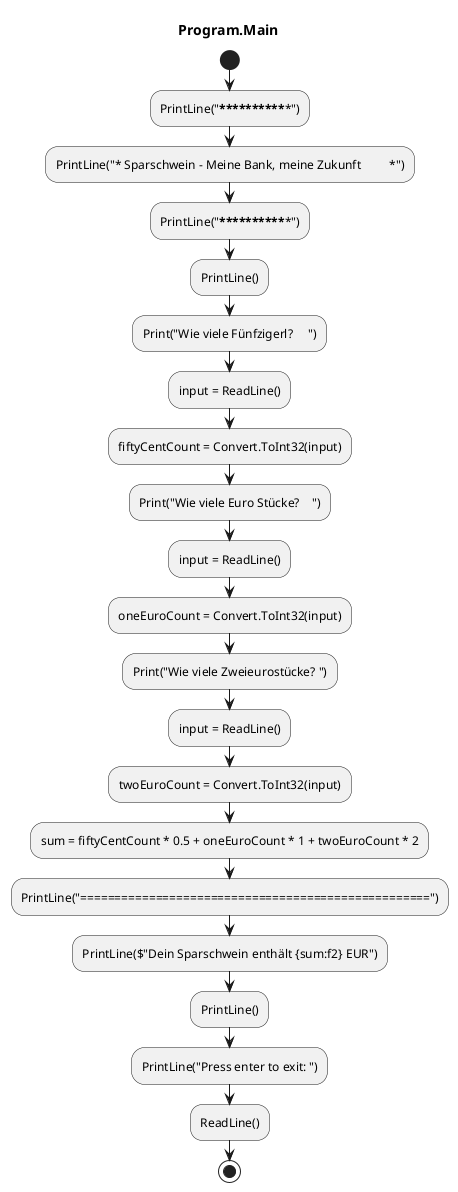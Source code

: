 @startuml Program.Main
title Program.Main
start
:PrintLine("***************************************************");
:PrintLine("* Sparschwein - Meine Bank, meine Zukunft         *");
:PrintLine("***************************************************");
:PrintLine();
:Print("Wie viele Fünfzigerl?     ");
:input = ReadLine();
:fiftyCentCount = Convert.ToInt32(input);
:Print("Wie viele Euro Stücke?    ");
:input = ReadLine();
:oneEuroCount = Convert.ToInt32(input);
:Print("Wie viele Zweieurostücke? ");
:input = ReadLine();
:twoEuroCount = Convert.ToInt32(input);
:sum = fiftyCentCount * 0.5 + oneEuroCount * 1 + twoEuroCount * 2;
:PrintLine("===================================================");
:PrintLine($"Dein Sparschwein enthält {sum:f2} EUR");
:PrintLine();
:PrintLine("Press enter to exit: ");
:ReadLine();
stop
@enduml
